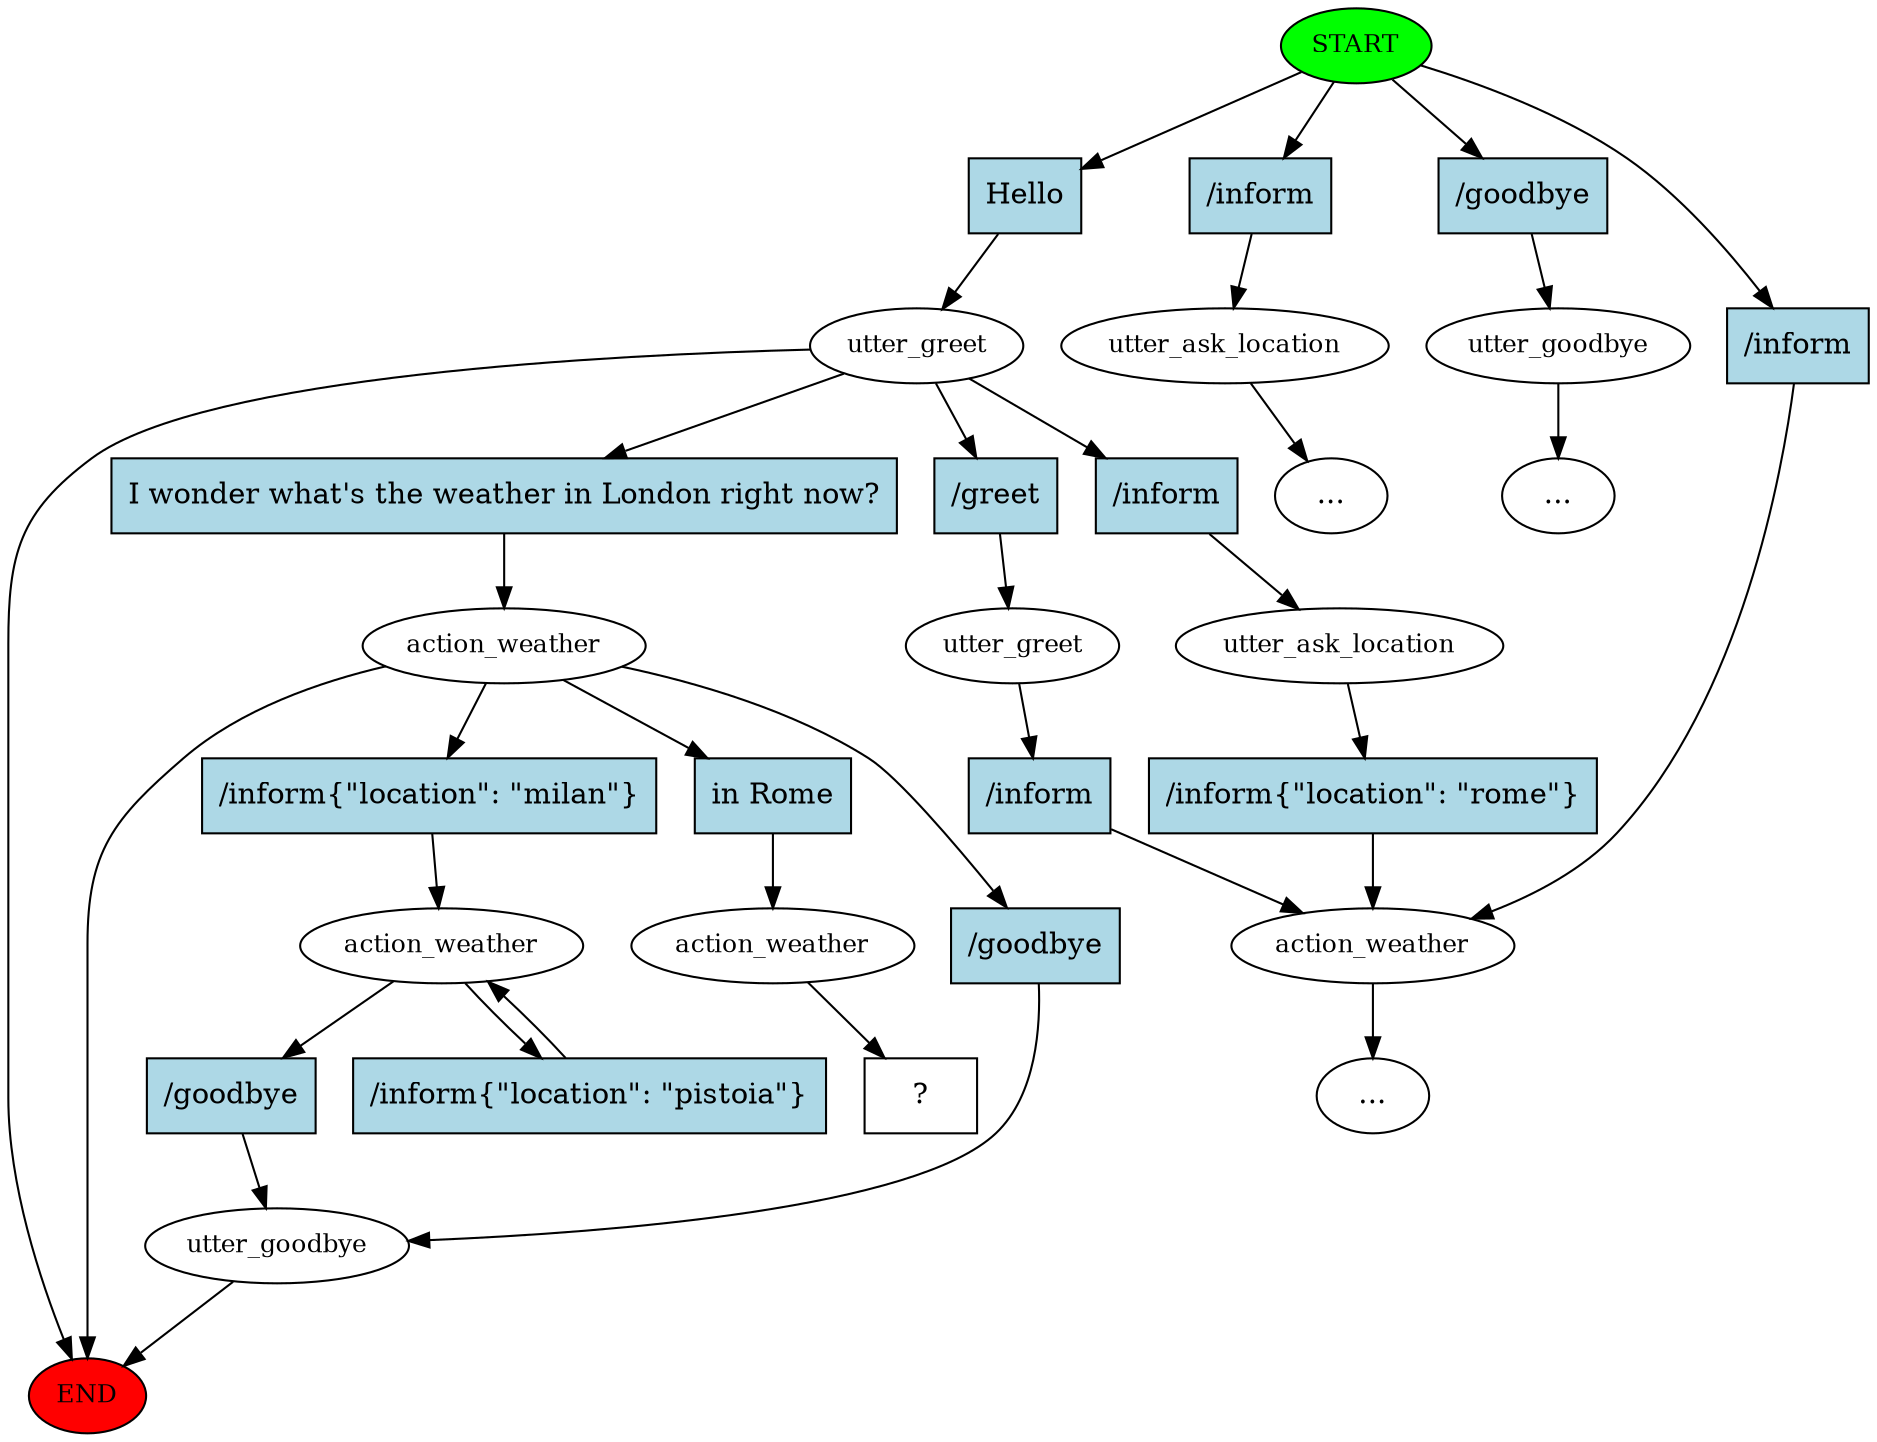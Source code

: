 digraph  {
0 [label=START, fillcolor=green, style=filled, fontsize=12, class="start active"];
"-1" [label=END, fillcolor=red, style=filled, fontsize=12, class=end];
1 [label=utter_greet, fontsize=12, class=active];
2 [label=action_weather, fontsize=12, class=active];
4 [label=utter_greet, fontsize=12, class=""];
5 [label=action_weather, fontsize=12, class=""];
7 [label=utter_ask_location, fontsize=12, class=""];
10 [label=action_weather, fontsize=12, class=""];
12 [label=utter_goodbye, fontsize=12, class=""];
13 [label=utter_goodbye, fontsize=12, class=""];
"-5" [label="...", class=ellipsis];
"-6" [label="...", class=ellipsis];
19 [label=utter_ask_location, fontsize=12, class=""];
"-8" [label="...", class=ellipsis];
27 [label=action_weather, fontsize=12, class=active];
28 [label="  ?  ", shape=rect, class="intent dashed active"];
29 [label=Hello, shape=rect, style=filled, fillcolor=lightblue, class="intent active"];
30 [label="/inform", shape=rect, style=filled, fillcolor=lightblue, class=intent];
31 [label="/goodbye", shape=rect, style=filled, fillcolor=lightblue, class=intent];
32 [label="/inform", shape=rect, style=filled, fillcolor=lightblue, class=intent];
33 [label="I wonder what's the weather in London right now?", shape=rect, style=filled, fillcolor=lightblue, class="intent active"];
34 [label="/greet", shape=rect, style=filled, fillcolor=lightblue, class=intent];
35 [label="/inform", shape=rect, style=filled, fillcolor=lightblue, class=intent];
36 [label="/inform{\"location\": \"milan\"}", shape=rect, style=filled, fillcolor=lightblue, class=intent];
37 [label="in Rome", shape=rect, style=filled, fillcolor=lightblue, class="intent active"];
38 [label="/goodbye", shape=rect, style=filled, fillcolor=lightblue, class=intent];
39 [label="/inform", shape=rect, style=filled, fillcolor=lightblue, class=intent];
40 [label="/goodbye", shape=rect, style=filled, fillcolor=lightblue, class=intent];
41 [label="/inform{\"location\": \"pistoia\"}", shape=rect, style=filled, fillcolor=lightblue, class=intent];
42 [label="/inform{\"location\": \"rome\"}", shape=rect, style=filled, fillcolor=lightblue, class=intent];
0 -> 29  [key=0, class=active];
0 -> 30  [key=0, class=""];
0 -> 31  [key=0, class=""];
0 -> 32  [key=0, class=""];
1 -> "-1"  [key=NONE, label="", class=""];
1 -> 33  [key=0, class=active];
1 -> 34  [key=0, class=""];
1 -> 35  [key=0, class=""];
2 -> "-1"  [key=NONE, label="", class=""];
2 -> 36  [key=0, class=""];
2 -> 37  [key=0, class=active];
2 -> 38  [key=0, class=""];
4 -> 39  [key=0, class=""];
5 -> "-8"  [key=NONE, label="", class=""];
7 -> "-6"  [key=NONE, label="", class=""];
10 -> 40  [key=0, class=""];
10 -> 41  [key=0, class=""];
12 -> "-1"  [key=NONE, label="", class=""];
13 -> "-5"  [key=NONE, label="", class=""];
19 -> 42  [key=0, class=""];
27 -> 28  [key=NONE, label="", class=active];
29 -> 1  [key=0, class=active];
30 -> 7  [key=0, class=""];
31 -> 13  [key=0, class=""];
32 -> 5  [key=0, class=""];
33 -> 2  [key=0, class=active];
34 -> 4  [key=0, class=""];
35 -> 19  [key=0, class=""];
36 -> 10  [key=0, class=""];
37 -> 27  [key=0, class=active];
38 -> 12  [key=0, class=""];
39 -> 5  [key=0, class=""];
40 -> 12  [key=0, class=""];
41 -> 10  [key=0, class=""];
42 -> 5  [key=0, class=""];
}
